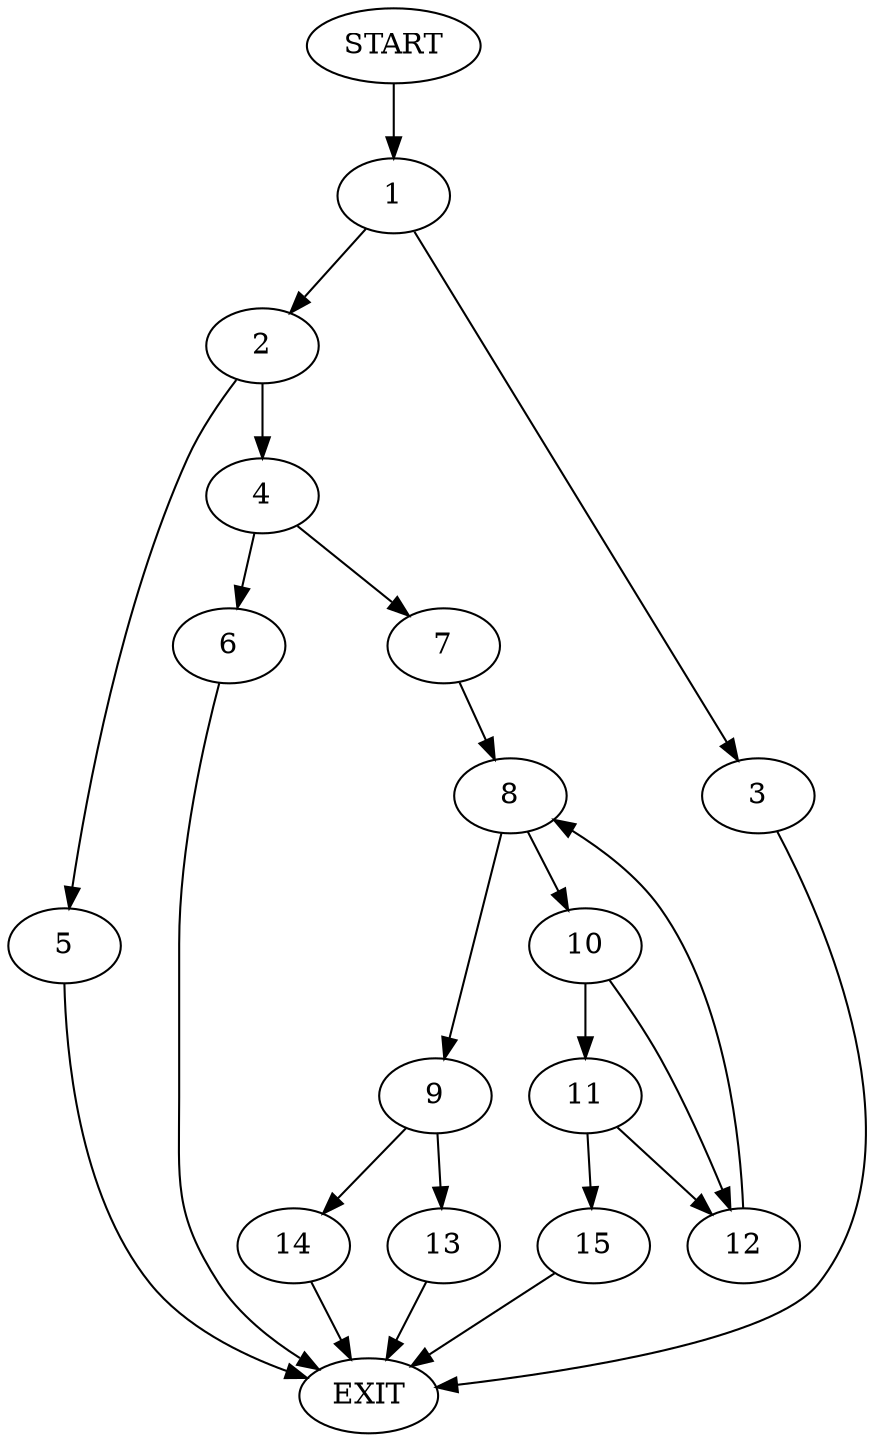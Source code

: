 digraph {
0 [label="START"]
16 [label="EXIT"]
0 -> 1
1 -> 2
1 -> 3
3 -> 16
2 -> 4
2 -> 5
4 -> 6
4 -> 7
5 -> 16
7 -> 8
6 -> 16
8 -> 9
8 -> 10
10 -> 11
10 -> 12
9 -> 13
9 -> 14
11 -> 15
11 -> 12
12 -> 8
15 -> 16
13 -> 16
14 -> 16
}
